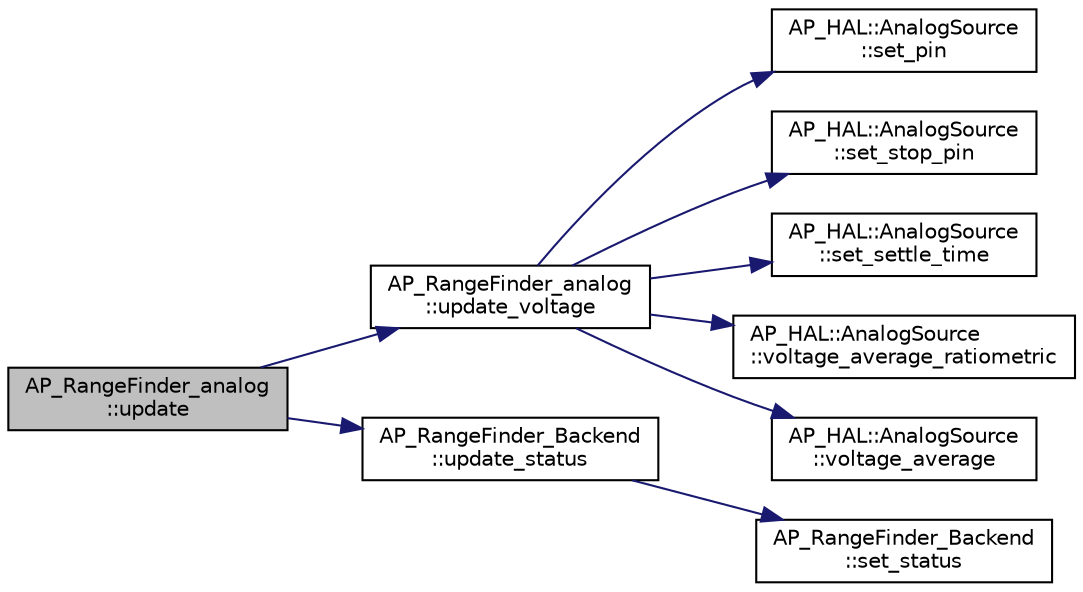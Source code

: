 digraph "AP_RangeFinder_analog::update"
{
 // INTERACTIVE_SVG=YES
  edge [fontname="Helvetica",fontsize="10",labelfontname="Helvetica",labelfontsize="10"];
  node [fontname="Helvetica",fontsize="10",shape=record];
  rankdir="LR";
  Node1 [label="AP_RangeFinder_analog\l::update",height=0.2,width=0.4,color="black", fillcolor="grey75", style="filled" fontcolor="black"];
  Node1 -> Node2 [color="midnightblue",fontsize="10",style="solid",fontname="Helvetica"];
  Node2 [label="AP_RangeFinder_analog\l::update_voltage",height=0.2,width=0.4,color="black", fillcolor="white", style="filled",URL="$classAP__RangeFinder__analog.html#a79298166e180b5de2cf9f7c9dbcf56ea"];
  Node2 -> Node3 [color="midnightblue",fontsize="10",style="solid",fontname="Helvetica"];
  Node3 [label="AP_HAL::AnalogSource\l::set_pin",height=0.2,width=0.4,color="black", fillcolor="white", style="filled",URL="$classAP__HAL_1_1AnalogSource.html#add563a28e58fdd4af48ed983bbbecec8"];
  Node2 -> Node4 [color="midnightblue",fontsize="10",style="solid",fontname="Helvetica"];
  Node4 [label="AP_HAL::AnalogSource\l::set_stop_pin",height=0.2,width=0.4,color="black", fillcolor="white", style="filled",URL="$classAP__HAL_1_1AnalogSource.html#aaa8a938d06b79f0ba5fbedfd7108a79e"];
  Node2 -> Node5 [color="midnightblue",fontsize="10",style="solid",fontname="Helvetica"];
  Node5 [label="AP_HAL::AnalogSource\l::set_settle_time",height=0.2,width=0.4,color="black", fillcolor="white", style="filled",URL="$classAP__HAL_1_1AnalogSource.html#a55852956070a0eb4456741afb7e3ce9d"];
  Node2 -> Node6 [color="midnightblue",fontsize="10",style="solid",fontname="Helvetica"];
  Node6 [label="AP_HAL::AnalogSource\l::voltage_average_ratiometric",height=0.2,width=0.4,color="black", fillcolor="white", style="filled",URL="$classAP__HAL_1_1AnalogSource.html#a0704aad3bf08570c35299a562202ed97"];
  Node2 -> Node7 [color="midnightblue",fontsize="10",style="solid",fontname="Helvetica"];
  Node7 [label="AP_HAL::AnalogSource\l::voltage_average",height=0.2,width=0.4,color="black", fillcolor="white", style="filled",URL="$classAP__HAL_1_1AnalogSource.html#a97f02eb815fd2f568df7b927d6f6b559"];
  Node1 -> Node8 [color="midnightblue",fontsize="10",style="solid",fontname="Helvetica"];
  Node8 [label="AP_RangeFinder_Backend\l::update_status",height=0.2,width=0.4,color="black", fillcolor="white", style="filled",URL="$classAP__RangeFinder__Backend.html#a9e858f638e4c2d1138aa3f56d217a394"];
  Node8 -> Node9 [color="midnightblue",fontsize="10",style="solid",fontname="Helvetica"];
  Node9 [label="AP_RangeFinder_Backend\l::set_status",height=0.2,width=0.4,color="black", fillcolor="white", style="filled",URL="$classAP__RangeFinder__Backend.html#ac5b3771c47b58dfba89ebcf2a24541cd"];
}
